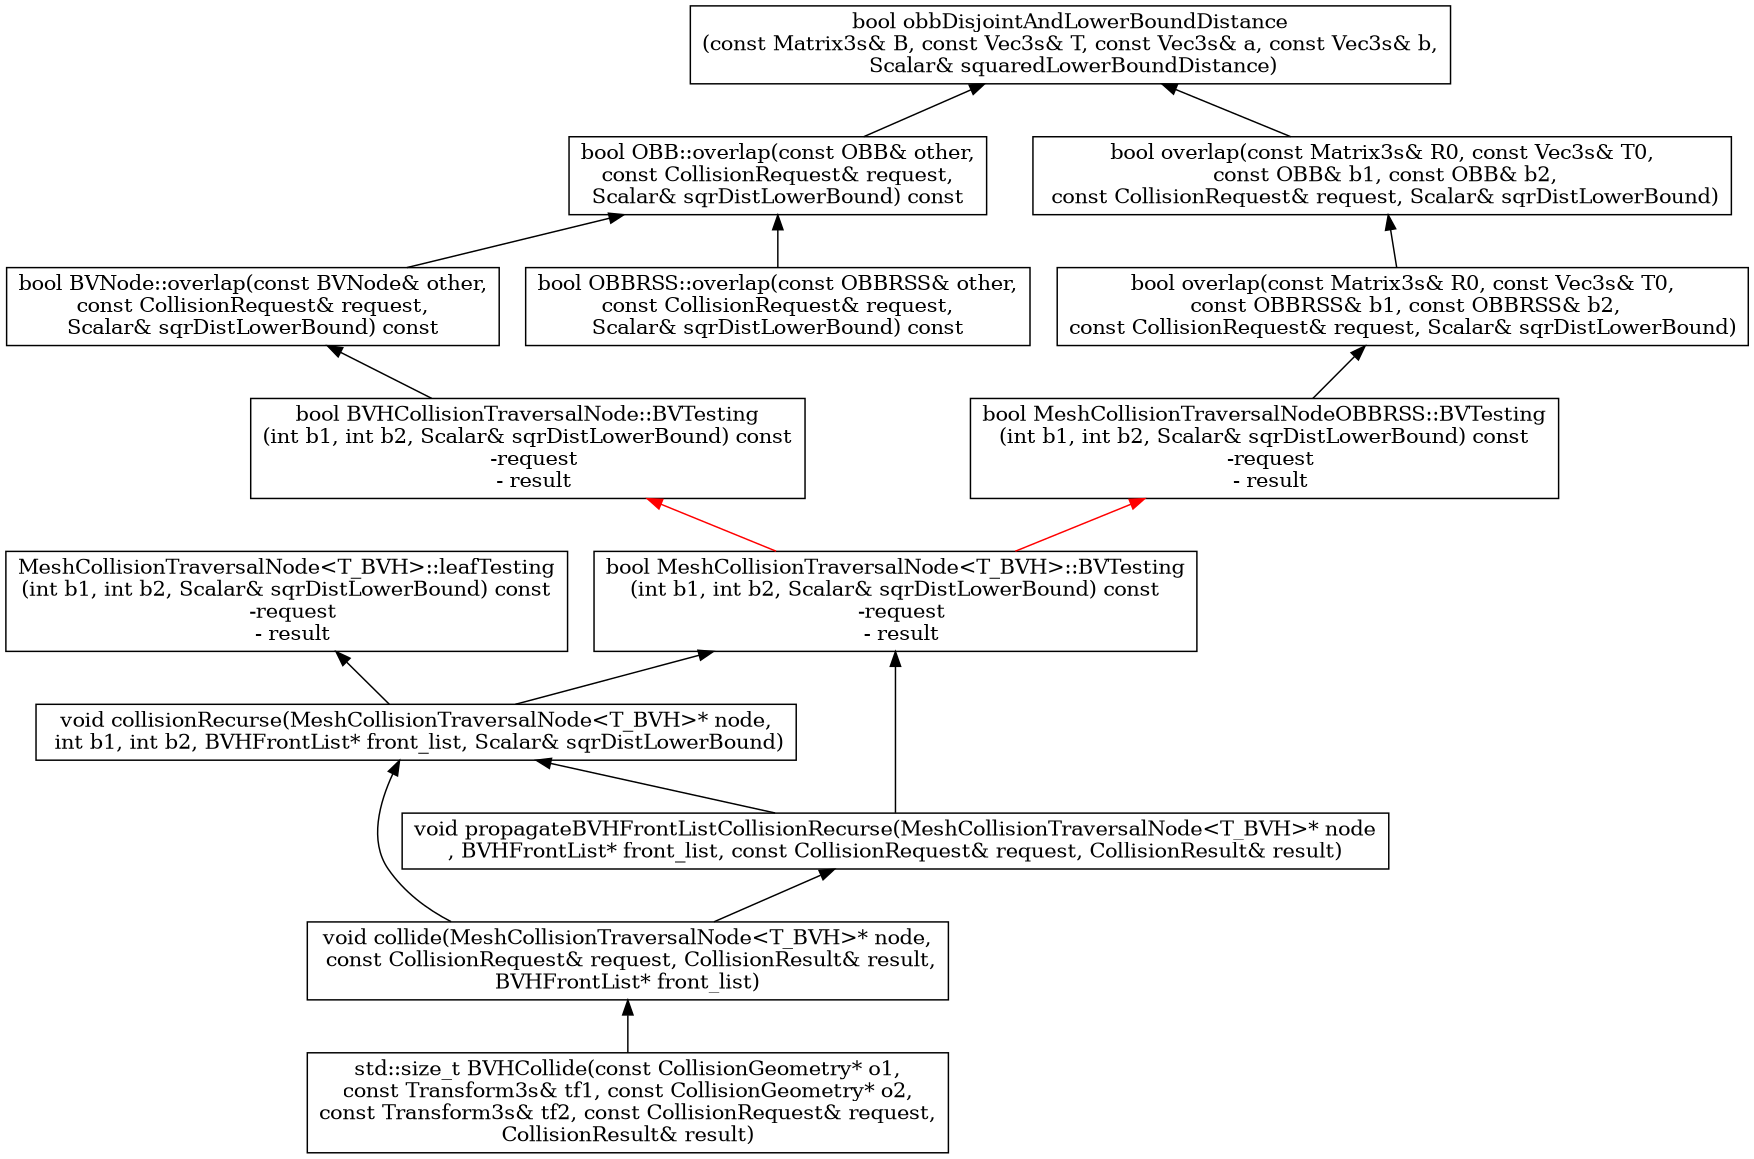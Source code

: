 digraph CD  {

	rankdir = BT
	compound=true
        size = 11.7

        "std::size_t BVHCollide(const CollisionGeometry* o1,\nconst Transform3s& tf1, const CollisionGeometry* o2,\nconst Transform3s& tf2, const CollisionRequest& request,\nCollisionResult& result)" [shape = box]
        "bool OBB::overlap(const OBB& other,\nconst CollisionRequest& request,\nScalar& sqrDistLowerBound) const" [shape = box]
        "bool OBBRSS::overlap(const OBBRSS& other,\nconst CollisionRequest& request,\nScalar& sqrDistLowerBound) const" [shape = box]
        "bool overlap(const Matrix3s& R0, const Vec3s& T0,\n const OBB& b1, const OBB& b2,\n const CollisionRequest& request, Scalar& sqrDistLowerBound)" [shape = box]
        "bool overlap(const Matrix3s& R0, const Vec3s& T0,\n const OBBRSS& b1, const OBBRSS& b2,\nconst CollisionRequest& request, Scalar& sqrDistLowerBound)" [shape = box]
        "bool BVNode::overlap(const BVNode& other,\nconst CollisionRequest& request,\nScalar& sqrDistLowerBound) const" [shape = box]
        "bool BVHCollisionTraversalNode::BVTesting\n(int b1, int b2, Scalar& sqrDistLowerBound) const\n  -request\n  - result" [shape = box]
        "bool MeshCollisionTraversalNode<T_BVH>::BVTesting\n(int b1, int b2, Scalar& sqrDistLowerBound) const\n  -request\n  - result" [shape = box]
        "void collide(MeshCollisionTraversalNode<T_BVH>* node,\n const CollisionRequest& request, CollisionResult& result,\nBVHFrontList* front_list)" [shape = box]
        "void collisionRecurse(MeshCollisionTraversalNode<T_BVH>* node,\n int b1, int b2, BVHFrontList* front_list, Scalar& sqrDistLowerBound)" [shape = box]
        "void propagateBVHFrontListCollisionRecurse(MeshCollisionTraversalNode<T_BVH>* node\n, BVHFrontList* front_list, const CollisionRequest& request, CollisionResult& result)" [shape = box]
        "bool MeshCollisionTraversalNodeOBBRSS::BVTesting\n(int b1, int b2, Scalar& sqrDistLowerBound) const\n  -request\n  - result" [shape = box]
        "MeshCollisionTraversalNode<T_BVH>::leafTesting\n(int b1, int b2, Scalar& sqrDistLowerBound) const\n  -request\n  - result" [shape = box]
        "bool obbDisjointAndLowerBoundDistance\n(const Matrix3s& B, const Vec3s& T, const Vec3s& a, const Vec3s& b,\n Scalar& squaredLowerBoundDistance)" [shape = box]

         "std::size_t BVHCollide(const CollisionGeometry* o1,\nconst Transform3s& tf1, const CollisionGeometry* o2,\nconst Transform3s& tf2, const CollisionRequest& request,\nCollisionResult& result)" -> "void collide(MeshCollisionTraversalNode<T_BVH>* node,\n const CollisionRequest& request, CollisionResult& result,\nBVHFrontList* front_list)"
        "bool OBB::overlap(const OBB& other,\nconst CollisionRequest& request,\nScalar& sqrDistLowerBound) const" -> "bool obbDisjointAndLowerBoundDistance\n(const Matrix3s& B, const Vec3s& T, const Vec3s& a, const Vec3s& b,\n Scalar& squaredLowerBoundDistance)"
        "bool overlap(const Matrix3s& R0, const Vec3s& T0,\n const OBB& b1, const OBB& b2,\n const CollisionRequest& request, Scalar& sqrDistLowerBound)" -> "bool obbDisjointAndLowerBoundDistance\n(const Matrix3s& B, const Vec3s& T, const Vec3s& a, const Vec3s& b,\n Scalar& squaredLowerBoundDistance)"
        "bool overlap(const Matrix3s& R0, const Vec3s& T0,\n const OBBRSS& b1, const OBBRSS& b2,\nconst CollisionRequest& request, Scalar& sqrDistLowerBound)" -> "bool overlap(const Matrix3s& R0, const Vec3s& T0,\n const OBB& b1, const OBB& b2,\n const CollisionRequest& request, Scalar& sqrDistLowerBound)"
        "void collide(MeshCollisionTraversalNode<T_BVH>* node,\n const CollisionRequest& request, CollisionResult& result,\nBVHFrontList* front_list)"-> "void propagateBVHFrontListCollisionRecurse(MeshCollisionTraversalNode<T_BVH>* node\n, BVHFrontList* front_list, const CollisionRequest& request, CollisionResult& result)"
        "void collide(MeshCollisionTraversalNode<T_BVH>* node,\n const CollisionRequest& request, CollisionResult& result,\nBVHFrontList* front_list)" -> "void collisionRecurse(MeshCollisionTraversalNode<T_BVH>* node,\n int b1, int b2, BVHFrontList* front_list, Scalar& sqrDistLowerBound)"
        "void collisionRecurse(MeshCollisionTraversalNode<T_BVH>* node,\n int b1, int b2, BVHFrontList* front_list, Scalar& sqrDistLowerBound)" -> "bool MeshCollisionTraversalNode<T_BVH>::BVTesting\n(int b1, int b2, Scalar& sqrDistLowerBound) const\n  -request\n  - result"
        "void collisionRecurse(MeshCollisionTraversalNode<T_BVH>* node,\n int b1, int b2, BVHFrontList* front_list, Scalar& sqrDistLowerBound)" -> "MeshCollisionTraversalNode<T_BVH>::leafTesting\n(int b1, int b2, Scalar& sqrDistLowerBound) const\n  -request\n  - result"
        "void propagateBVHFrontListCollisionRecurse(MeshCollisionTraversalNode<T_BVH>* node\n, BVHFrontList* front_list, const CollisionRequest& request, CollisionResult& result)" -> "void collisionRecurse(MeshCollisionTraversalNode<T_BVH>* node,\n int b1, int b2, BVHFrontList* front_list, Scalar& sqrDistLowerBound)"
        "void propagateBVHFrontListCollisionRecurse(MeshCollisionTraversalNode<T_BVH>* node\n, BVHFrontList* front_list, const CollisionRequest& request, CollisionResult& result)" -> "bool MeshCollisionTraversalNode<T_BVH>::BVTesting\n(int b1, int b2, Scalar& sqrDistLowerBound) const\n  -request\n  - result"
"bool MeshCollisionTraversalNodeOBBRSS::BVTesting\n(int b1, int b2, Scalar& sqrDistLowerBound) const\n  -request\n  - result" -> "bool overlap(const Matrix3s& R0, const Vec3s& T0,\n const OBBRSS& b1, const OBBRSS& b2,\nconst CollisionRequest& request, Scalar& sqrDistLowerBound)"
      "bool MeshCollisionTraversalNode<T_BVH>::BVTesting\n(int b1, int b2, Scalar& sqrDistLowerBound) const\n  -request\n  - result" -> "bool MeshCollisionTraversalNodeOBBRSS::BVTesting\n(int b1, int b2, Scalar& sqrDistLowerBound) const\n  -request\n  - result" [color=red]
      "bool MeshCollisionTraversalNode<T_BVH>::BVTesting\n(int b1, int b2, Scalar& sqrDistLowerBound) const\n  -request\n  - result" -> "bool BVHCollisionTraversalNode::BVTesting\n(int b1, int b2, Scalar& sqrDistLowerBound) const\n  -request\n  - result" [color = red]
      "bool OBBRSS::overlap(const OBBRSS& other,\nconst CollisionRequest& request,\nScalar& sqrDistLowerBound) const" -> "bool OBB::overlap(const OBB& other,\nconst CollisionRequest& request,\nScalar& sqrDistLowerBound) const"
      "bool BVNode::overlap(const BVNode& other,\nconst CollisionRequest& request,\nScalar& sqrDistLowerBound) const" -> "bool OBB::overlap(const OBB& other,\nconst CollisionRequest& request,\nScalar& sqrDistLowerBound) const"
      "bool BVHCollisionTraversalNode::BVTesting\n(int b1, int b2, Scalar& sqrDistLowerBound) const\n  -request\n  - result" -> "bool BVNode::overlap(const BVNode& other,\nconst CollisionRequest& request,\nScalar& sqrDistLowerBound) const"
}